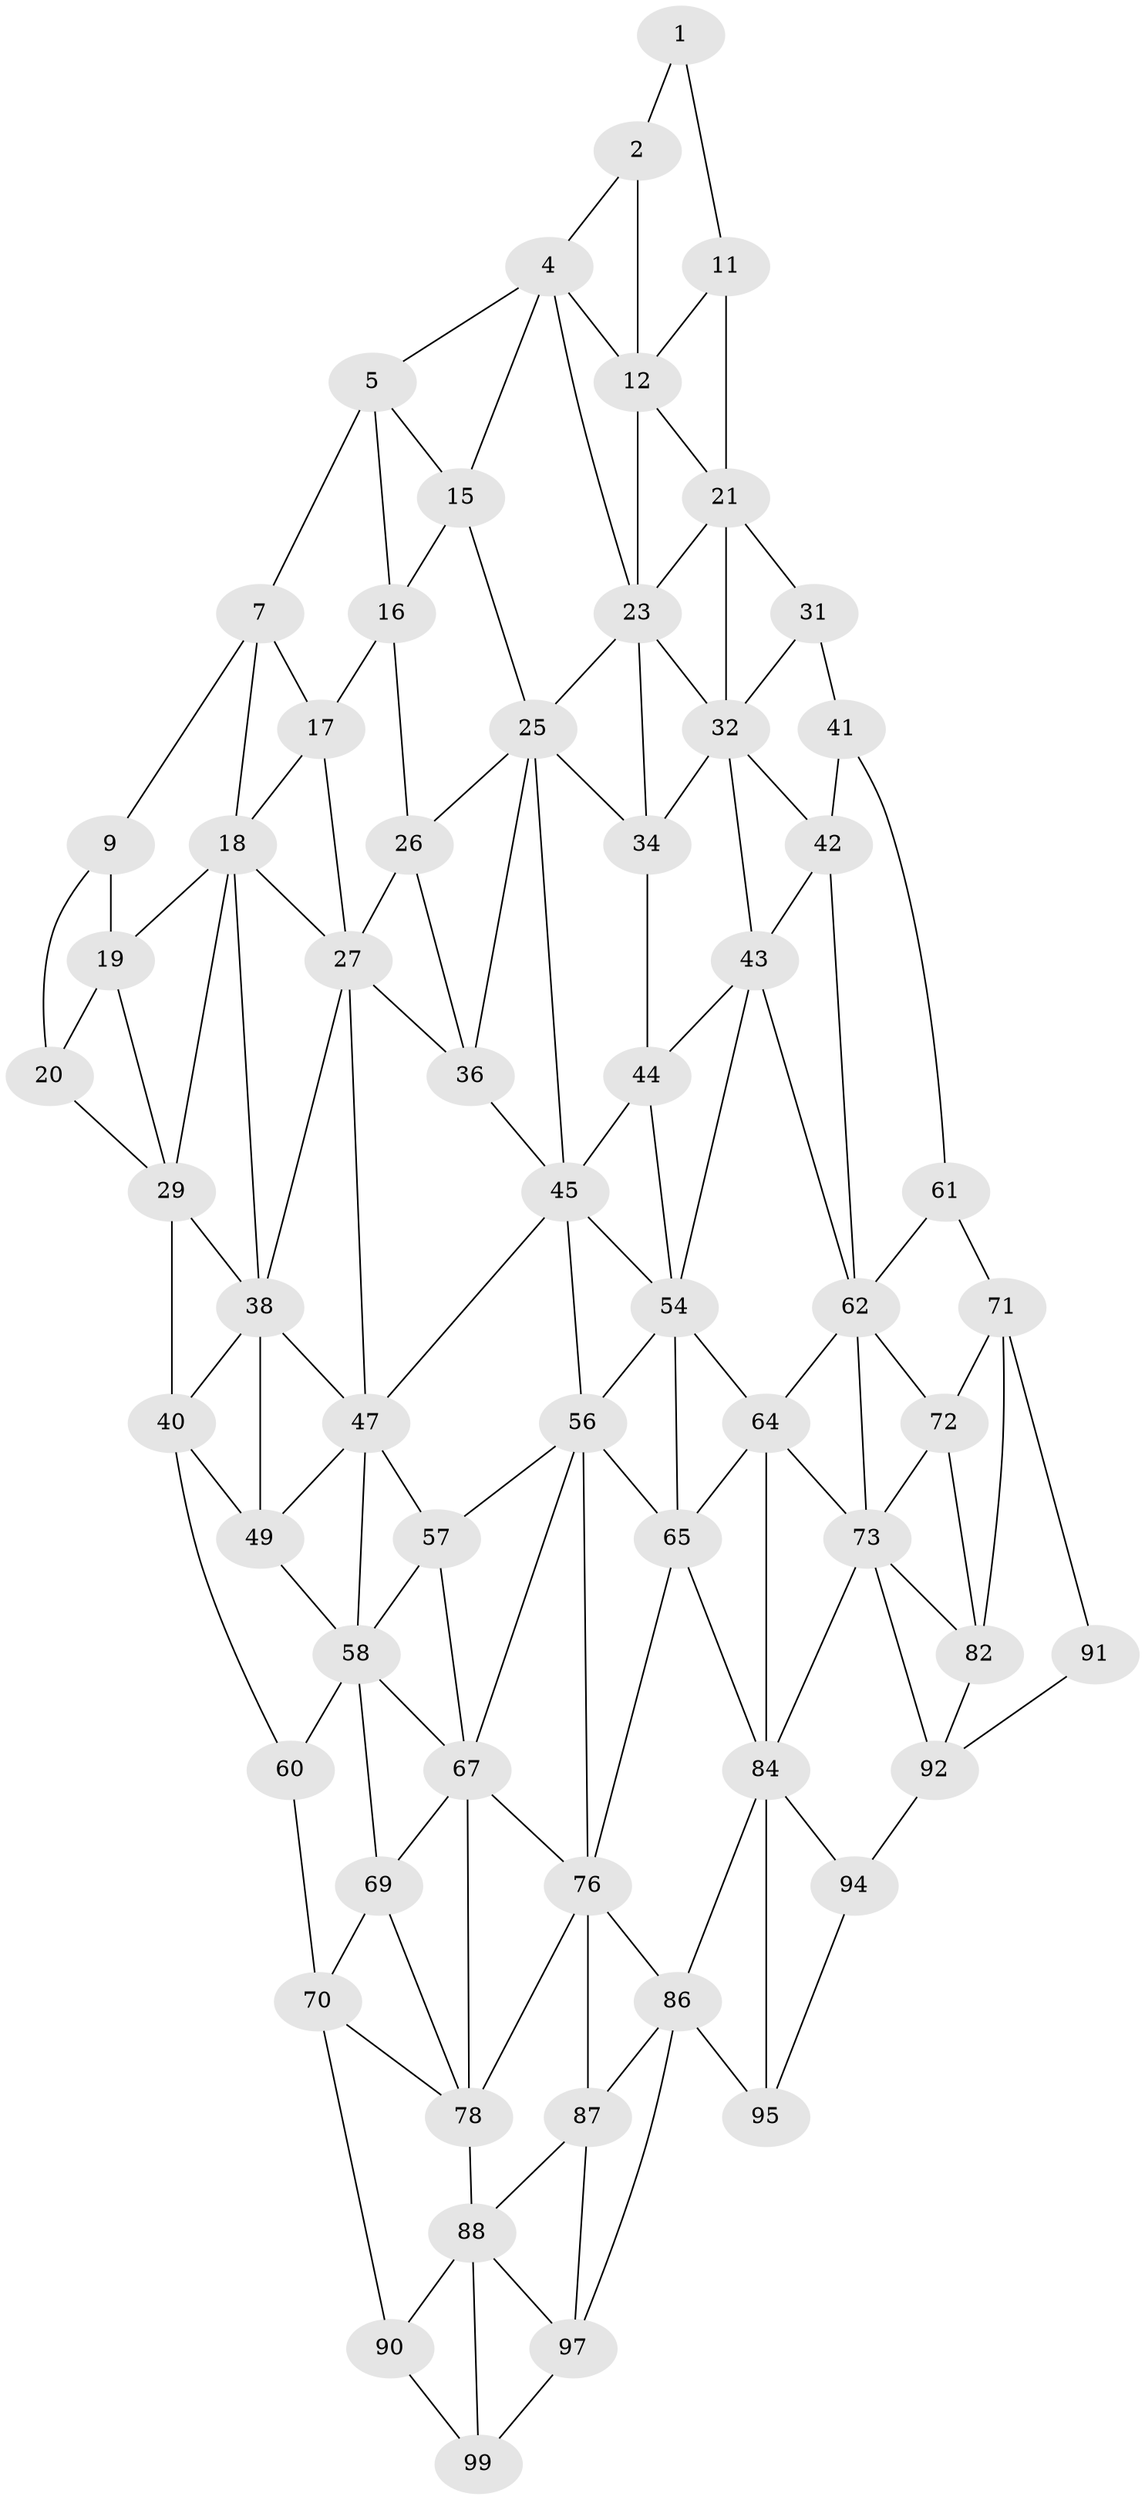 // original degree distribution, {2: 0.04, 3: 0.32, 4: 0.64}
// Generated by graph-tools (version 1.1) at 2025/11/02/21/25 10:11:12]
// undirected, 62 vertices, 137 edges
graph export_dot {
graph [start="1"]
  node [color=gray90,style=filled];
  1;
  2 [super="+3"];
  4 [super="+14"];
  5 [super="+6"];
  7 [super="+8"];
  9 [super="+10"];
  11;
  12 [super="+13"];
  15;
  16;
  17;
  18 [super="+28"];
  19;
  20;
  21 [super="+22"];
  23 [super="+24"];
  25 [super="+35"];
  26;
  27 [super="+37"];
  29 [super="+30"];
  31;
  32 [super="+33"];
  34;
  36;
  38 [super="+39"];
  40 [super="+50"];
  41 [super="+51"];
  42 [super="+52"];
  43 [super="+53"];
  44;
  45 [super="+46"];
  47 [super="+48"];
  49;
  54 [super="+55"];
  56 [super="+66"];
  57;
  58 [super="+59"];
  60;
  61;
  62 [super="+63"];
  64 [super="+74"];
  65 [super="+75"];
  67 [super="+68"];
  69;
  70 [super="+80"];
  71 [super="+81"];
  72;
  73 [super="+83"];
  76 [super="+77"];
  78 [super="+79"];
  82;
  84 [super="+85"];
  86 [super="+96"];
  87;
  88 [super="+89"];
  90 [super="+100"];
  91;
  92 [super="+93"];
  94;
  95;
  97 [super="+98"];
  99;
  1 -- 11;
  1 -- 2;
  2 -- 12 [weight=2];
  2 -- 4;
  4 -- 5;
  4 -- 15;
  4 -- 12;
  4 -- 23;
  5 -- 15;
  5 -- 16;
  5 -- 7;
  7 -- 17;
  7 -- 9;
  7 -- 18;
  9 -- 19;
  9 -- 20;
  11 -- 21;
  11 -- 12;
  12 -- 23;
  12 -- 21;
  15 -- 25;
  15 -- 16;
  16 -- 26;
  16 -- 17;
  17 -- 27;
  17 -- 18;
  18 -- 19;
  18 -- 27;
  18 -- 29;
  18 -- 38;
  19 -- 29;
  19 -- 20;
  20 -- 29;
  21 -- 31;
  21 -- 32;
  21 -- 23;
  23 -- 25;
  23 -- 34;
  23 -- 32;
  25 -- 26;
  25 -- 34;
  25 -- 36;
  25 -- 45;
  26 -- 36;
  26 -- 27;
  27 -- 36;
  27 -- 38;
  27 -- 47;
  29 -- 38;
  29 -- 40;
  31 -- 41;
  31 -- 32;
  32 -- 42;
  32 -- 34;
  32 -- 43;
  34 -- 44;
  36 -- 45;
  38 -- 40;
  38 -- 49;
  38 -- 47;
  40 -- 49;
  40 -- 60;
  41 -- 42 [weight=2];
  41 -- 61;
  42 -- 43 [weight=2];
  42 -- 62;
  43 -- 44;
  43 -- 54;
  43 -- 62;
  44 -- 54;
  44 -- 45;
  45 -- 54;
  45 -- 56;
  45 -- 47;
  47 -- 57;
  47 -- 49;
  47 -- 58;
  49 -- 58;
  54 -- 64;
  54 -- 56;
  54 -- 65;
  56 -- 57;
  56 -- 65;
  56 -- 67;
  56 -- 76;
  57 -- 67;
  57 -- 58;
  58 -- 67;
  58 -- 60;
  58 -- 69;
  60 -- 70;
  61 -- 71;
  61 -- 62;
  62 -- 72;
  62 -- 64;
  62 -- 73;
  64 -- 65 [weight=2];
  64 -- 73;
  64 -- 84;
  65 -- 76;
  65 -- 84;
  67 -- 76;
  67 -- 69;
  67 -- 78;
  69 -- 70;
  69 -- 78;
  70 -- 78;
  70 -- 90;
  71 -- 72;
  71 -- 82;
  71 -- 91;
  72 -- 82;
  72 -- 73;
  73 -- 82;
  73 -- 84;
  73 -- 92;
  76 -- 86;
  76 -- 78;
  76 -- 87;
  78 -- 88 [weight=2];
  82 -- 92;
  84 -- 94;
  84 -- 86;
  84 -- 95;
  86 -- 87;
  86 -- 97;
  86 -- 95;
  87 -- 97;
  87 -- 88;
  88 -- 90;
  88 -- 99;
  88 -- 97;
  90 -- 99;
  91 -- 92;
  92 -- 94;
  94 -- 95;
  97 -- 99;
}
